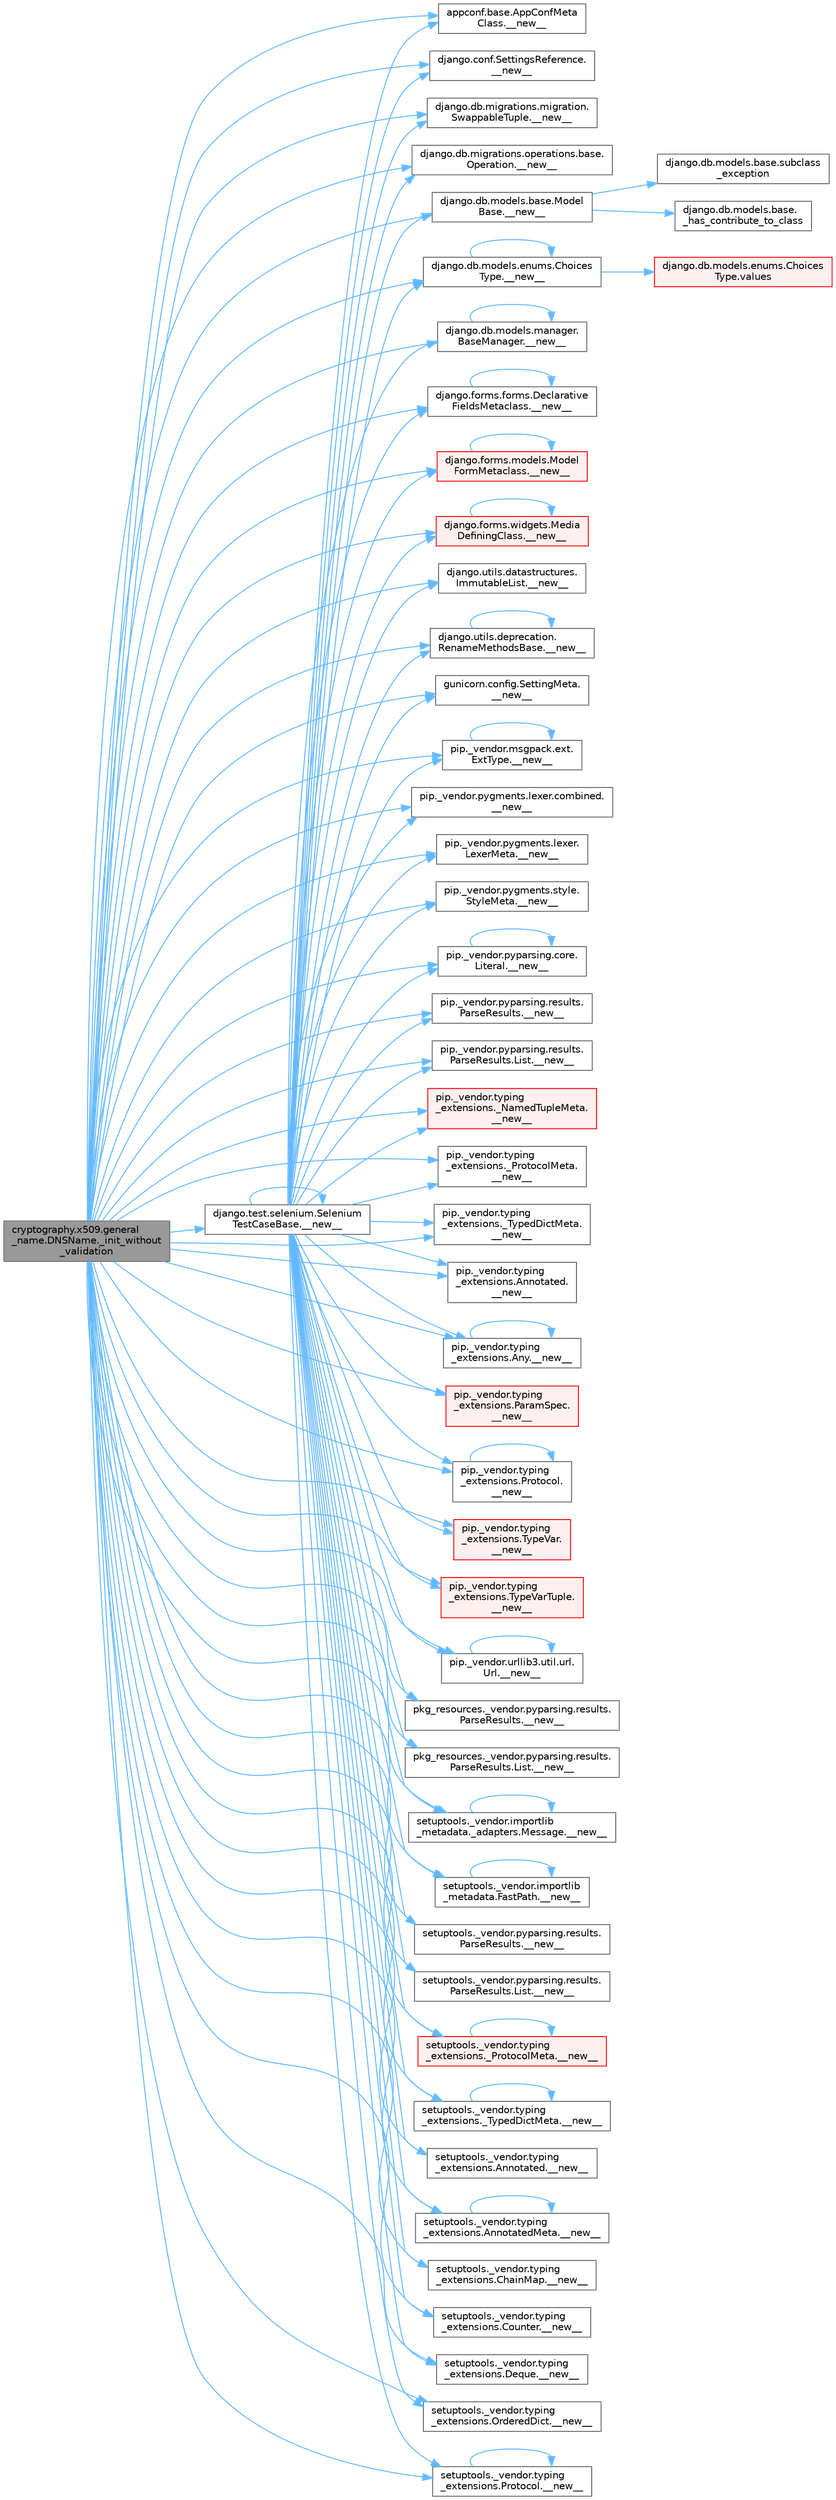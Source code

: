 digraph "cryptography.x509.general_name.DNSName._init_without_validation"
{
 // LATEX_PDF_SIZE
  bgcolor="transparent";
  edge [fontname=Helvetica,fontsize=10,labelfontname=Helvetica,labelfontsize=10];
  node [fontname=Helvetica,fontsize=10,shape=box,height=0.2,width=0.4];
  rankdir="LR";
  Node1 [id="Node000001",label="cryptography.x509.general\l_name.DNSName._init_without\l_validation",height=0.2,width=0.4,color="gray40", fillcolor="grey60", style="filled", fontcolor="black",tooltip=" "];
  Node1 -> Node2 [id="edge1_Node000001_Node000002",color="steelblue1",style="solid",tooltip=" "];
  Node2 [id="Node000002",label="appconf.base.AppConfMeta\lClass.__new__",height=0.2,width=0.4,color="grey40", fillcolor="white", style="filled",URL="$classappconf_1_1base_1_1_app_conf_meta_class.html#ae3b2cf6f30224474b6edcbf1387b0852",tooltip=" "];
  Node1 -> Node3 [id="edge2_Node000001_Node000003",color="steelblue1",style="solid",tooltip=" "];
  Node3 [id="Node000003",label="django.conf.SettingsReference.\l__new__",height=0.2,width=0.4,color="grey40", fillcolor="white", style="filled",URL="$classdjango_1_1conf_1_1_settings_reference.html#adee6f36144aa1e65ddd081a4459ddf26",tooltip=" "];
  Node1 -> Node4 [id="edge3_Node000001_Node000004",color="steelblue1",style="solid",tooltip=" "];
  Node4 [id="Node000004",label="django.db.migrations.migration.\lSwappableTuple.__new__",height=0.2,width=0.4,color="grey40", fillcolor="white", style="filled",URL="$classdjango_1_1db_1_1migrations_1_1migration_1_1_swappable_tuple.html#a7509a6a2c07a40cda2a0dac5d6e99789",tooltip=" "];
  Node1 -> Node5 [id="edge4_Node000001_Node000005",color="steelblue1",style="solid",tooltip=" "];
  Node5 [id="Node000005",label="django.db.migrations.operations.base.\lOperation.__new__",height=0.2,width=0.4,color="grey40", fillcolor="white", style="filled",URL="$classdjango_1_1db_1_1migrations_1_1operations_1_1base_1_1_operation.html#a0e75a153578c0aa184cef917cbc50cdf",tooltip=" "];
  Node1 -> Node6 [id="edge5_Node000001_Node000006",color="steelblue1",style="solid",tooltip=" "];
  Node6 [id="Node000006",label="django.db.models.base.Model\lBase.__new__",height=0.2,width=0.4,color="grey40", fillcolor="white", style="filled",URL="$classdjango_1_1db_1_1models_1_1base_1_1_model_base.html#a5688192f626b496760655c3b5309a0bc",tooltip=" "];
  Node6 -> Node7 [id="edge6_Node000006_Node000007",color="steelblue1",style="solid",tooltip=" "];
  Node7 [id="Node000007",label="django.db.models.base.\l_has_contribute_to_class",height=0.2,width=0.4,color="grey40", fillcolor="white", style="filled",URL="$namespacedjango_1_1db_1_1models_1_1base.html#abaf58b00715cc92319920ccf82da9bcf",tooltip=" "];
  Node6 -> Node8 [id="edge7_Node000006_Node000008",color="steelblue1",style="solid",tooltip=" "];
  Node8 [id="Node000008",label="django.db.models.base.subclass\l_exception",height=0.2,width=0.4,color="grey40", fillcolor="white", style="filled",URL="$namespacedjango_1_1db_1_1models_1_1base.html#a194474a030dc3ae3d4a1d74a36b93d34",tooltip=" "];
  Node1 -> Node9 [id="edge8_Node000001_Node000009",color="steelblue1",style="solid",tooltip=" "];
  Node9 [id="Node000009",label="django.db.models.enums.Choices\lType.__new__",height=0.2,width=0.4,color="grey40", fillcolor="white", style="filled",URL="$classdjango_1_1db_1_1models_1_1enums_1_1_choices_type.html#a973fedbb791aa7249348ddf93ba850d9",tooltip=" "];
  Node9 -> Node9 [id="edge9_Node000009_Node000009",color="steelblue1",style="solid",tooltip=" "];
  Node9 -> Node10 [id="edge10_Node000009_Node000010",color="steelblue1",style="solid",tooltip=" "];
  Node10 [id="Node000010",label="django.db.models.enums.Choices\lType.values",height=0.2,width=0.4,color="red", fillcolor="#FFF0F0", style="filled",URL="$classdjango_1_1db_1_1models_1_1enums_1_1_choices_type.html#a6a25241e73ee5ff638ef5b424f5cb8e8",tooltip=" "];
  Node1 -> Node2562 [id="edge11_Node000001_Node002562",color="steelblue1",style="solid",tooltip=" "];
  Node2562 [id="Node002562",label="django.db.models.manager.\lBaseManager.__new__",height=0.2,width=0.4,color="grey40", fillcolor="white", style="filled",URL="$classdjango_1_1db_1_1models_1_1manager_1_1_base_manager.html#a402956cc7048ac4239181d9bf52f38d7",tooltip=" "];
  Node2562 -> Node2562 [id="edge12_Node002562_Node002562",color="steelblue1",style="solid",tooltip=" "];
  Node1 -> Node2563 [id="edge13_Node000001_Node002563",color="steelblue1",style="solid",tooltip=" "];
  Node2563 [id="Node002563",label="django.forms.forms.Declarative\lFieldsMetaclass.__new__",height=0.2,width=0.4,color="grey40", fillcolor="white", style="filled",URL="$classdjango_1_1forms_1_1forms_1_1_declarative_fields_metaclass.html#aa82d8ae60cf8bd4ffb1991279105590e",tooltip=" "];
  Node2563 -> Node2563 [id="edge14_Node002563_Node002563",color="steelblue1",style="solid",tooltip=" "];
  Node1 -> Node2564 [id="edge15_Node000001_Node002564",color="steelblue1",style="solid",tooltip=" "];
  Node2564 [id="Node002564",label="django.forms.models.Model\lFormMetaclass.__new__",height=0.2,width=0.4,color="red", fillcolor="#FFF0F0", style="filled",URL="$classdjango_1_1forms_1_1models_1_1_model_form_metaclass.html#aed0f8e0548ca5e8f42c96d3266daa521",tooltip=" "];
  Node2564 -> Node2564 [id="edge16_Node002564_Node002564",color="steelblue1",style="solid",tooltip=" "];
  Node1 -> Node2567 [id="edge17_Node000001_Node002567",color="steelblue1",style="solid",tooltip=" "];
  Node2567 [id="Node002567",label="django.forms.widgets.Media\lDefiningClass.__new__",height=0.2,width=0.4,color="red", fillcolor="#FFF0F0", style="filled",URL="$classdjango_1_1forms_1_1widgets_1_1_media_defining_class.html#a5d0b465656e0c8c06c5b18272005b5b9",tooltip=" "];
  Node2567 -> Node2567 [id="edge18_Node002567_Node002567",color="steelblue1",style="solid",tooltip=" "];
  Node1 -> Node2569 [id="edge19_Node000001_Node002569",color="steelblue1",style="solid",tooltip=" "];
  Node2569 [id="Node002569",label="django.test.selenium.Selenium\lTestCaseBase.__new__",height=0.2,width=0.4,color="grey40", fillcolor="white", style="filled",URL="$classdjango_1_1test_1_1selenium_1_1_selenium_test_case_base.html#a4082fc89599686abaf551a6d6382b4e3",tooltip=" "];
  Node2569 -> Node2 [id="edge20_Node002569_Node000002",color="steelblue1",style="solid",tooltip=" "];
  Node2569 -> Node3 [id="edge21_Node002569_Node000003",color="steelblue1",style="solid",tooltip=" "];
  Node2569 -> Node4 [id="edge22_Node002569_Node000004",color="steelblue1",style="solid",tooltip=" "];
  Node2569 -> Node5 [id="edge23_Node002569_Node000005",color="steelblue1",style="solid",tooltip=" "];
  Node2569 -> Node6 [id="edge24_Node002569_Node000006",color="steelblue1",style="solid",tooltip=" "];
  Node2569 -> Node9 [id="edge25_Node002569_Node000009",color="steelblue1",style="solid",tooltip=" "];
  Node2569 -> Node2562 [id="edge26_Node002569_Node002562",color="steelblue1",style="solid",tooltip=" "];
  Node2569 -> Node2563 [id="edge27_Node002569_Node002563",color="steelblue1",style="solid",tooltip=" "];
  Node2569 -> Node2564 [id="edge28_Node002569_Node002564",color="steelblue1",style="solid",tooltip=" "];
  Node2569 -> Node2567 [id="edge29_Node002569_Node002567",color="steelblue1",style="solid",tooltip=" "];
  Node2569 -> Node2569 [id="edge30_Node002569_Node002569",color="steelblue1",style="solid",tooltip=" "];
  Node2569 -> Node2570 [id="edge31_Node002569_Node002570",color="steelblue1",style="solid",tooltip=" "];
  Node2570 [id="Node002570",label="django.utils.datastructures.\lImmutableList.__new__",height=0.2,width=0.4,color="grey40", fillcolor="white", style="filled",URL="$classdjango_1_1utils_1_1datastructures_1_1_immutable_list.html#a8047498daf24d8607388c0b4154740b2",tooltip=" "];
  Node2569 -> Node2571 [id="edge32_Node002569_Node002571",color="steelblue1",style="solid",tooltip=" "];
  Node2571 [id="Node002571",label="django.utils.deprecation.\lRenameMethodsBase.__new__",height=0.2,width=0.4,color="grey40", fillcolor="white", style="filled",URL="$classdjango_1_1utils_1_1deprecation_1_1_rename_methods_base.html#a72f694aaa642540d90e1bffa672370de",tooltip=" "];
  Node2571 -> Node2571 [id="edge33_Node002571_Node002571",color="steelblue1",style="solid",tooltip=" "];
  Node2569 -> Node2572 [id="edge34_Node002569_Node002572",color="steelblue1",style="solid",tooltip=" "];
  Node2572 [id="Node002572",label="gunicorn.config.SettingMeta.\l__new__",height=0.2,width=0.4,color="grey40", fillcolor="white", style="filled",URL="$classgunicorn_1_1config_1_1_setting_meta.html#a713ec36dc4c046ccc522514936b82f7f",tooltip=" "];
  Node2569 -> Node2573 [id="edge35_Node002569_Node002573",color="steelblue1",style="solid",tooltip=" "];
  Node2573 [id="Node002573",label="pip._vendor.msgpack.ext.\lExtType.__new__",height=0.2,width=0.4,color="grey40", fillcolor="white", style="filled",URL="$classpip_1_1__vendor_1_1msgpack_1_1ext_1_1_ext_type.html#abe7a0b1b20af79b005fb5a5e3efc0435",tooltip=" "];
  Node2573 -> Node2573 [id="edge36_Node002573_Node002573",color="steelblue1",style="solid",tooltip=" "];
  Node2569 -> Node2574 [id="edge37_Node002569_Node002574",color="steelblue1",style="solid",tooltip=" "];
  Node2574 [id="Node002574",label="pip._vendor.pygments.lexer.combined.\l__new__",height=0.2,width=0.4,color="grey40", fillcolor="white", style="filled",URL="$classpip_1_1__vendor_1_1pygments_1_1lexer_1_1combined.html#a9cd33c733986590cbc88a3ab713e5ce0",tooltip=" "];
  Node2569 -> Node2575 [id="edge38_Node002569_Node002575",color="steelblue1",style="solid",tooltip=" "];
  Node2575 [id="Node002575",label="pip._vendor.pygments.lexer.\lLexerMeta.__new__",height=0.2,width=0.4,color="grey40", fillcolor="white", style="filled",URL="$classpip_1_1__vendor_1_1pygments_1_1lexer_1_1_lexer_meta.html#a406da98fb1446ca90f2648ab98c66bad",tooltip=" "];
  Node2569 -> Node2576 [id="edge39_Node002569_Node002576",color="steelblue1",style="solid",tooltip=" "];
  Node2576 [id="Node002576",label="pip._vendor.pygments.style.\lStyleMeta.__new__",height=0.2,width=0.4,color="grey40", fillcolor="white", style="filled",URL="$classpip_1_1__vendor_1_1pygments_1_1style_1_1_style_meta.html#a5dc70dab76cd2e2d6376dbe75feb1769",tooltip=" "];
  Node2569 -> Node2577 [id="edge40_Node002569_Node002577",color="steelblue1",style="solid",tooltip=" "];
  Node2577 [id="Node002577",label="pip._vendor.pyparsing.core.\lLiteral.__new__",height=0.2,width=0.4,color="grey40", fillcolor="white", style="filled",URL="$classpip_1_1__vendor_1_1pyparsing_1_1core_1_1_literal.html#a0d3601e9a92f871b9cfa945f1e9e9c74",tooltip=" "];
  Node2577 -> Node2577 [id="edge41_Node002577_Node002577",color="steelblue1",style="solid",tooltip=" "];
  Node2569 -> Node2578 [id="edge42_Node002569_Node002578",color="steelblue1",style="solid",tooltip=" "];
  Node2578 [id="Node002578",label="pip._vendor.pyparsing.results.\lParseResults.__new__",height=0.2,width=0.4,color="grey40", fillcolor="white", style="filled",URL="$classpip_1_1__vendor_1_1pyparsing_1_1results_1_1_parse_results.html#a6140b8a6ae9257709158fe8a8b12e463",tooltip=" "];
  Node2569 -> Node2579 [id="edge43_Node002569_Node002579",color="steelblue1",style="solid",tooltip=" "];
  Node2579 [id="Node002579",label="pip._vendor.pyparsing.results.\lParseResults.List.__new__",height=0.2,width=0.4,color="grey40", fillcolor="white", style="filled",URL="$classpip_1_1__vendor_1_1pyparsing_1_1results_1_1_parse_results_1_1_list.html#a5e47fbe8bed3d723f908cab31b4697c8",tooltip=" "];
  Node2569 -> Node2580 [id="edge44_Node002569_Node002580",color="steelblue1",style="solid",tooltip=" "];
  Node2580 [id="Node002580",label="pip._vendor.typing\l_extensions._NamedTupleMeta.\l__new__",height=0.2,width=0.4,color="red", fillcolor="#FFF0F0", style="filled",URL="$classpip_1_1__vendor_1_1typing__extensions_1_1___named_tuple_meta.html#acfd0b699066d3a3c3b387a5630f54bda",tooltip=" "];
  Node2569 -> Node2582 [id="edge45_Node002569_Node002582",color="steelblue1",style="solid",tooltip=" "];
  Node2582 [id="Node002582",label="pip._vendor.typing\l_extensions._ProtocolMeta.\l__new__",height=0.2,width=0.4,color="grey40", fillcolor="white", style="filled",URL="$classpip_1_1__vendor_1_1typing__extensions_1_1___protocol_meta.html#a4c5bb64abd48786235dca2ce08f4dd2a",tooltip=" "];
  Node2569 -> Node2583 [id="edge46_Node002569_Node002583",color="steelblue1",style="solid",tooltip=" "];
  Node2583 [id="Node002583",label="pip._vendor.typing\l_extensions._TypedDictMeta.\l__new__",height=0.2,width=0.4,color="grey40", fillcolor="white", style="filled",URL="$classpip_1_1__vendor_1_1typing__extensions_1_1___typed_dict_meta.html#a231f9eb321bb5a92f1216c726b0ca293",tooltip=" "];
  Node2569 -> Node2584 [id="edge47_Node002569_Node002584",color="steelblue1",style="solid",tooltip=" "];
  Node2584 [id="Node002584",label="pip._vendor.typing\l_extensions.Annotated.\l__new__",height=0.2,width=0.4,color="grey40", fillcolor="white", style="filled",URL="$classpip_1_1__vendor_1_1typing__extensions_1_1_annotated.html#a29016386777b4c0fbaf5a2bfd674d613",tooltip=" "];
  Node2569 -> Node2585 [id="edge48_Node002569_Node002585",color="steelblue1",style="solid",tooltip=" "];
  Node2585 [id="Node002585",label="pip._vendor.typing\l_extensions.Any.__new__",height=0.2,width=0.4,color="grey40", fillcolor="white", style="filled",URL="$classpip_1_1__vendor_1_1typing__extensions_1_1_any.html#afc88c07996e7abcc8625b4c13948cf22",tooltip=" "];
  Node2585 -> Node2585 [id="edge49_Node002585_Node002585",color="steelblue1",style="solid",tooltip=" "];
  Node2569 -> Node2586 [id="edge50_Node002569_Node002586",color="steelblue1",style="solid",tooltip=" "];
  Node2586 [id="Node002586",label="pip._vendor.typing\l_extensions.ParamSpec.\l__new__",height=0.2,width=0.4,color="red", fillcolor="#FFF0F0", style="filled",URL="$classpip_1_1__vendor_1_1typing__extensions_1_1_param_spec.html#a2dd105c75665f4321a2f1825882cbc87",tooltip=" "];
  Node2569 -> Node2590 [id="edge51_Node002569_Node002590",color="steelblue1",style="solid",tooltip=" "];
  Node2590 [id="Node002590",label="pip._vendor.typing\l_extensions.Protocol.\l__new__",height=0.2,width=0.4,color="grey40", fillcolor="white", style="filled",URL="$classpip_1_1__vendor_1_1typing__extensions_1_1_protocol.html#a47d3d1279a5cdefac80e87f62214956d",tooltip=" "];
  Node2590 -> Node2590 [id="edge52_Node002590_Node002590",color="steelblue1",style="solid",tooltip=" "];
  Node2569 -> Node2591 [id="edge53_Node002569_Node002591",color="steelblue1",style="solid",tooltip=" "];
  Node2591 [id="Node002591",label="pip._vendor.typing\l_extensions.TypeVar.\l__new__",height=0.2,width=0.4,color="red", fillcolor="#FFF0F0", style="filled",URL="$classpip_1_1__vendor_1_1typing__extensions_1_1_type_var.html#a25ba2413599c09136145a2007f6e1dbe",tooltip=" "];
  Node2569 -> Node2592 [id="edge54_Node002569_Node002592",color="steelblue1",style="solid",tooltip=" "];
  Node2592 [id="Node002592",label="pip._vendor.typing\l_extensions.TypeVarTuple.\l__new__",height=0.2,width=0.4,color="red", fillcolor="#FFF0F0", style="filled",URL="$classpip_1_1__vendor_1_1typing__extensions_1_1_type_var_tuple.html#aae55c9f134bc96bd526ba1eae411f5f1",tooltip=" "];
  Node2569 -> Node2593 [id="edge55_Node002569_Node002593",color="steelblue1",style="solid",tooltip=" "];
  Node2593 [id="Node002593",label="pip._vendor.urllib3.util.url.\lUrl.__new__",height=0.2,width=0.4,color="grey40", fillcolor="white", style="filled",URL="$classpip_1_1__vendor_1_1urllib3_1_1util_1_1url_1_1_url.html#a456f801e13ac93858a6fbd7268ba1f04",tooltip=" "];
  Node2593 -> Node2593 [id="edge56_Node002593_Node002593",color="steelblue1",style="solid",tooltip=" "];
  Node2569 -> Node2594 [id="edge57_Node002569_Node002594",color="steelblue1",style="solid",tooltip=" "];
  Node2594 [id="Node002594",label="pkg_resources._vendor.pyparsing.results.\lParseResults.__new__",height=0.2,width=0.4,color="grey40", fillcolor="white", style="filled",URL="$classpkg__resources_1_1__vendor_1_1pyparsing_1_1results_1_1_parse_results.html#ab6a3f2774236c18c3092ff7a71132c83",tooltip=" "];
  Node2569 -> Node2595 [id="edge58_Node002569_Node002595",color="steelblue1",style="solid",tooltip=" "];
  Node2595 [id="Node002595",label="pkg_resources._vendor.pyparsing.results.\lParseResults.List.__new__",height=0.2,width=0.4,color="grey40", fillcolor="white", style="filled",URL="$classpkg__resources_1_1__vendor_1_1pyparsing_1_1results_1_1_parse_results_1_1_list.html#a5a449627c1fb5eca9be16ab8d8bfa58e",tooltip=" "];
  Node2569 -> Node2596 [id="edge59_Node002569_Node002596",color="steelblue1",style="solid",tooltip=" "];
  Node2596 [id="Node002596",label="setuptools._vendor.importlib\l_metadata._adapters.Message.__new__",height=0.2,width=0.4,color="grey40", fillcolor="white", style="filled",URL="$classsetuptools_1_1__vendor_1_1importlib__metadata_1_1__adapters_1_1_message.html#a0043d64feabda7d5d1efde3caf7a95c5",tooltip=" "];
  Node2596 -> Node2596 [id="edge60_Node002596_Node002596",color="steelblue1",style="solid",tooltip=" "];
  Node2569 -> Node2597 [id="edge61_Node002569_Node002597",color="steelblue1",style="solid",tooltip=" "];
  Node2597 [id="Node002597",label="setuptools._vendor.importlib\l_metadata.FastPath.__new__",height=0.2,width=0.4,color="grey40", fillcolor="white", style="filled",URL="$classsetuptools_1_1__vendor_1_1importlib__metadata_1_1_fast_path.html#a7cab5071b060aabfdfb5dae34cfae23c",tooltip=" "];
  Node2597 -> Node2597 [id="edge62_Node002597_Node002597",color="steelblue1",style="solid",tooltip=" "];
  Node2569 -> Node2598 [id="edge63_Node002569_Node002598",color="steelblue1",style="solid",tooltip=" "];
  Node2598 [id="Node002598",label="setuptools._vendor.pyparsing.results.\lParseResults.__new__",height=0.2,width=0.4,color="grey40", fillcolor="white", style="filled",URL="$classsetuptools_1_1__vendor_1_1pyparsing_1_1results_1_1_parse_results.html#ac3602349fba4df4d37e9913272a584fa",tooltip=" "];
  Node2569 -> Node2599 [id="edge64_Node002569_Node002599",color="steelblue1",style="solid",tooltip=" "];
  Node2599 [id="Node002599",label="setuptools._vendor.pyparsing.results.\lParseResults.List.__new__",height=0.2,width=0.4,color="grey40", fillcolor="white", style="filled",URL="$classsetuptools_1_1__vendor_1_1pyparsing_1_1results_1_1_parse_results_1_1_list.html#a0892271c313f87dff6179986d18f7bfb",tooltip=" "];
  Node2569 -> Node2600 [id="edge65_Node002569_Node002600",color="steelblue1",style="solid",tooltip=" "];
  Node2600 [id="Node002600",label="setuptools._vendor.typing\l_extensions._ProtocolMeta.__new__",height=0.2,width=0.4,color="red", fillcolor="#FFF0F0", style="filled",URL="$classsetuptools_1_1__vendor_1_1typing__extensions_1_1___protocol_meta.html#a1c58f696609685e527d87017a5ed8ac8",tooltip=" "];
  Node2600 -> Node2600 [id="edge66_Node002600_Node002600",color="steelblue1",style="solid",tooltip=" "];
  Node2569 -> Node2604 [id="edge67_Node002569_Node002604",color="steelblue1",style="solid",tooltip=" "];
  Node2604 [id="Node002604",label="setuptools._vendor.typing\l_extensions._TypedDictMeta.__new__",height=0.2,width=0.4,color="grey40", fillcolor="white", style="filled",URL="$classsetuptools_1_1__vendor_1_1typing__extensions_1_1___typed_dict_meta.html#a32878604bacd5f3db684c41247491599",tooltip=" "];
  Node2604 -> Node2604 [id="edge68_Node002604_Node002604",color="steelblue1",style="solid",tooltip=" "];
  Node2569 -> Node2605 [id="edge69_Node002569_Node002605",color="steelblue1",style="solid",tooltip=" "];
  Node2605 [id="Node002605",label="setuptools._vendor.typing\l_extensions.Annotated.__new__",height=0.2,width=0.4,color="grey40", fillcolor="white", style="filled",URL="$classsetuptools_1_1__vendor_1_1typing__extensions_1_1_annotated.html#a77dc41d7bed05dcb3c72f7e6d4d19204",tooltip=" "];
  Node2569 -> Node2606 [id="edge70_Node002569_Node002606",color="steelblue1",style="solid",tooltip=" "];
  Node2606 [id="Node002606",label="setuptools._vendor.typing\l_extensions.AnnotatedMeta.__new__",height=0.2,width=0.4,color="grey40", fillcolor="white", style="filled",URL="$classsetuptools_1_1__vendor_1_1typing__extensions_1_1_annotated_meta.html#a49933281f97b41270b387f5a1834f322",tooltip=" "];
  Node2606 -> Node2606 [id="edge71_Node002606_Node002606",color="steelblue1",style="solid",tooltip=" "];
  Node2569 -> Node2607 [id="edge72_Node002569_Node002607",color="steelblue1",style="solid",tooltip=" "];
  Node2607 [id="Node002607",label="setuptools._vendor.typing\l_extensions.ChainMap.__new__",height=0.2,width=0.4,color="grey40", fillcolor="white", style="filled",URL="$classsetuptools_1_1__vendor_1_1typing__extensions_1_1_chain_map.html#a49a1acaa033163c6804985ce9c3f3668",tooltip=" "];
  Node2569 -> Node2608 [id="edge73_Node002569_Node002608",color="steelblue1",style="solid",tooltip=" "];
  Node2608 [id="Node002608",label="setuptools._vendor.typing\l_extensions.Counter.__new__",height=0.2,width=0.4,color="grey40", fillcolor="white", style="filled",URL="$classsetuptools_1_1__vendor_1_1typing__extensions_1_1_counter.html#a00ec50d424f45f48bd0e5a5c95123556",tooltip=" "];
  Node2569 -> Node2609 [id="edge74_Node002569_Node002609",color="steelblue1",style="solid",tooltip=" "];
  Node2609 [id="Node002609",label="setuptools._vendor.typing\l_extensions.Deque.__new__",height=0.2,width=0.4,color="grey40", fillcolor="white", style="filled",URL="$classsetuptools_1_1__vendor_1_1typing__extensions_1_1_deque.html#a4cd5102217525c5247ad2e3c2ef810f6",tooltip=" "];
  Node2569 -> Node2610 [id="edge75_Node002569_Node002610",color="steelblue1",style="solid",tooltip=" "];
  Node2610 [id="Node002610",label="setuptools._vendor.typing\l_extensions.OrderedDict.__new__",height=0.2,width=0.4,color="grey40", fillcolor="white", style="filled",URL="$classsetuptools_1_1__vendor_1_1typing__extensions_1_1_ordered_dict.html#a0ec9da79613276e13aee670a3e4106d8",tooltip=" "];
  Node2569 -> Node2611 [id="edge76_Node002569_Node002611",color="steelblue1",style="solid",tooltip=" "];
  Node2611 [id="Node002611",label="setuptools._vendor.typing\l_extensions.Protocol.__new__",height=0.2,width=0.4,color="grey40", fillcolor="white", style="filled",URL="$classsetuptools_1_1__vendor_1_1typing__extensions_1_1_protocol.html#a78586744036938e6acdb9a7acb5dd354",tooltip=" "];
  Node2611 -> Node2611 [id="edge77_Node002611_Node002611",color="steelblue1",style="solid",tooltip=" "];
  Node1 -> Node2570 [id="edge78_Node000001_Node002570",color="steelblue1",style="solid",tooltip=" "];
  Node1 -> Node2571 [id="edge79_Node000001_Node002571",color="steelblue1",style="solid",tooltip=" "];
  Node1 -> Node2572 [id="edge80_Node000001_Node002572",color="steelblue1",style="solid",tooltip=" "];
  Node1 -> Node2573 [id="edge81_Node000001_Node002573",color="steelblue1",style="solid",tooltip=" "];
  Node1 -> Node2574 [id="edge82_Node000001_Node002574",color="steelblue1",style="solid",tooltip=" "];
  Node1 -> Node2575 [id="edge83_Node000001_Node002575",color="steelblue1",style="solid",tooltip=" "];
  Node1 -> Node2576 [id="edge84_Node000001_Node002576",color="steelblue1",style="solid",tooltip=" "];
  Node1 -> Node2577 [id="edge85_Node000001_Node002577",color="steelblue1",style="solid",tooltip=" "];
  Node1 -> Node2578 [id="edge86_Node000001_Node002578",color="steelblue1",style="solid",tooltip=" "];
  Node1 -> Node2579 [id="edge87_Node000001_Node002579",color="steelblue1",style="solid",tooltip=" "];
  Node1 -> Node2580 [id="edge88_Node000001_Node002580",color="steelblue1",style="solid",tooltip=" "];
  Node1 -> Node2582 [id="edge89_Node000001_Node002582",color="steelblue1",style="solid",tooltip=" "];
  Node1 -> Node2583 [id="edge90_Node000001_Node002583",color="steelblue1",style="solid",tooltip=" "];
  Node1 -> Node2584 [id="edge91_Node000001_Node002584",color="steelblue1",style="solid",tooltip=" "];
  Node1 -> Node2585 [id="edge92_Node000001_Node002585",color="steelblue1",style="solid",tooltip=" "];
  Node1 -> Node2586 [id="edge93_Node000001_Node002586",color="steelblue1",style="solid",tooltip=" "];
  Node1 -> Node2590 [id="edge94_Node000001_Node002590",color="steelblue1",style="solid",tooltip=" "];
  Node1 -> Node2591 [id="edge95_Node000001_Node002591",color="steelblue1",style="solid",tooltip=" "];
  Node1 -> Node2592 [id="edge96_Node000001_Node002592",color="steelblue1",style="solid",tooltip=" "];
  Node1 -> Node2593 [id="edge97_Node000001_Node002593",color="steelblue1",style="solid",tooltip=" "];
  Node1 -> Node2594 [id="edge98_Node000001_Node002594",color="steelblue1",style="solid",tooltip=" "];
  Node1 -> Node2595 [id="edge99_Node000001_Node002595",color="steelblue1",style="solid",tooltip=" "];
  Node1 -> Node2596 [id="edge100_Node000001_Node002596",color="steelblue1",style="solid",tooltip=" "];
  Node1 -> Node2597 [id="edge101_Node000001_Node002597",color="steelblue1",style="solid",tooltip=" "];
  Node1 -> Node2598 [id="edge102_Node000001_Node002598",color="steelblue1",style="solid",tooltip=" "];
  Node1 -> Node2599 [id="edge103_Node000001_Node002599",color="steelblue1",style="solid",tooltip=" "];
  Node1 -> Node2600 [id="edge104_Node000001_Node002600",color="steelblue1",style="solid",tooltip=" "];
  Node1 -> Node2604 [id="edge105_Node000001_Node002604",color="steelblue1",style="solid",tooltip=" "];
  Node1 -> Node2605 [id="edge106_Node000001_Node002605",color="steelblue1",style="solid",tooltip=" "];
  Node1 -> Node2606 [id="edge107_Node000001_Node002606",color="steelblue1",style="solid",tooltip=" "];
  Node1 -> Node2607 [id="edge108_Node000001_Node002607",color="steelblue1",style="solid",tooltip=" "];
  Node1 -> Node2608 [id="edge109_Node000001_Node002608",color="steelblue1",style="solid",tooltip=" "];
  Node1 -> Node2609 [id="edge110_Node000001_Node002609",color="steelblue1",style="solid",tooltip=" "];
  Node1 -> Node2610 [id="edge111_Node000001_Node002610",color="steelblue1",style="solid",tooltip=" "];
  Node1 -> Node2611 [id="edge112_Node000001_Node002611",color="steelblue1",style="solid",tooltip=" "];
}
